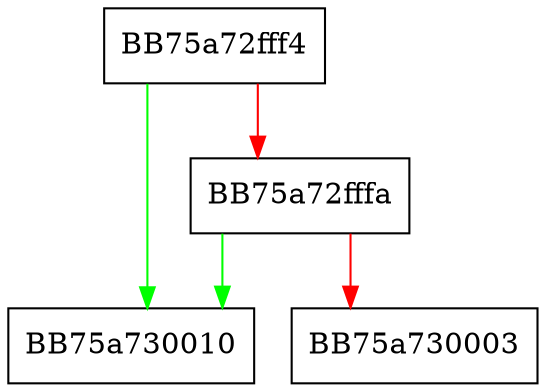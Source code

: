 digraph GetInStream {
  node [shape="box"];
  graph [splines=ortho];
  BB75a72fff4 -> BB75a730010 [color="green"];
  BB75a72fff4 -> BB75a72fffa [color="red"];
  BB75a72fffa -> BB75a730010 [color="green"];
  BB75a72fffa -> BB75a730003 [color="red"];
}